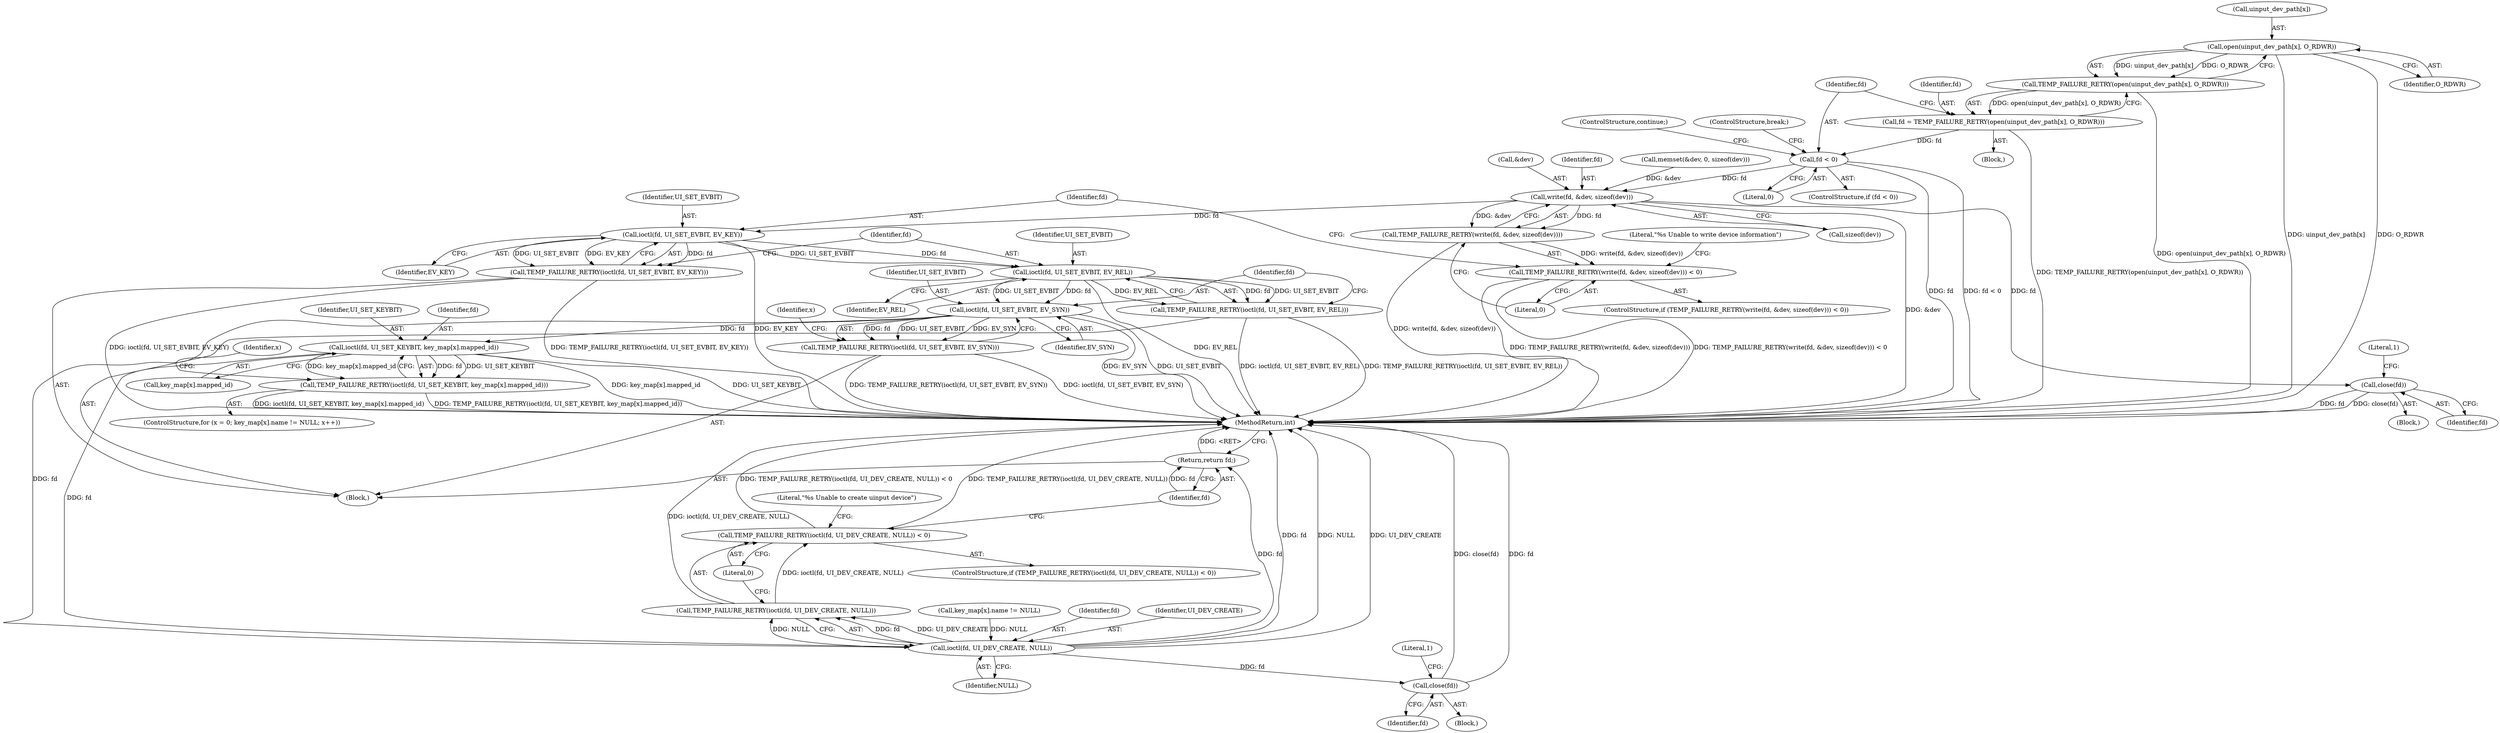 digraph "0_Android_472271b153c5dc53c28beac55480a8d8434b2d5c_29@API" {
"1000122" [label="(Call,open(uinput_dev_path[x], O_RDWR))"];
"1000121" [label="(Call,TEMP_FAILURE_RETRY(open(uinput_dev_path[x], O_RDWR)))"];
"1000119" [label="(Call,fd = TEMP_FAILURE_RETRY(open(uinput_dev_path[x], O_RDWR)))"];
"1000128" [label="(Call,fd < 0)"];
"1000191" [label="(Call,write(fd, &dev, sizeof(dev)))"];
"1000190" [label="(Call,TEMP_FAILURE_RETRY(write(fd, &dev, sizeof(dev))))"];
"1000189" [label="(Call,TEMP_FAILURE_RETRY(write(fd, &dev, sizeof(dev))) < 0)"];
"1000202" [label="(Call,close(fd))"];
"1000208" [label="(Call,ioctl(fd, UI_SET_EVBIT, EV_KEY))"];
"1000207" [label="(Call,TEMP_FAILURE_RETRY(ioctl(fd, UI_SET_EVBIT, EV_KEY)))"];
"1000213" [label="(Call,ioctl(fd, UI_SET_EVBIT, EV_REL))"];
"1000212" [label="(Call,TEMP_FAILURE_RETRY(ioctl(fd, UI_SET_EVBIT, EV_REL)))"];
"1000218" [label="(Call,ioctl(fd, UI_SET_EVBIT, EV_SYN))"];
"1000217" [label="(Call,TEMP_FAILURE_RETRY(ioctl(fd, UI_SET_EVBIT, EV_SYN)))"];
"1000236" [label="(Call,ioctl(fd, UI_SET_KEYBIT, key_map[x].mapped_id))"];
"1000235" [label="(Call,TEMP_FAILURE_RETRY(ioctl(fd, UI_SET_KEYBIT, key_map[x].mapped_id)))"];
"1000247" [label="(Call,ioctl(fd, UI_DEV_CREATE, NULL))"];
"1000246" [label="(Call,TEMP_FAILURE_RETRY(ioctl(fd, UI_DEV_CREATE, NULL)))"];
"1000245" [label="(Call,TEMP_FAILURE_RETRY(ioctl(fd, UI_DEV_CREATE, NULL)) < 0)"];
"1000256" [label="(Call,close(fd))"];
"1000261" [label="(Return,return fd;)"];
"1000123" [label="(Call,uinput_dev_path[x])"];
"1000131" [label="(ControlStructure,continue;)"];
"1000226" [label="(Call,key_map[x].name != NULL)"];
"1000261" [label="(Return,return fd;)"];
"1000213" [label="(Call,ioctl(fd, UI_SET_EVBIT, EV_REL))"];
"1000256" [label="(Call,close(fd))"];
"1000221" [label="(Identifier,EV_SYN)"];
"1000237" [label="(Identifier,fd)"];
"1000203" [label="(Identifier,fd)"];
"1000102" [label="(Block,)"];
"1000118" [label="(Block,)"];
"1000189" [label="(Call,TEMP_FAILURE_RETRY(write(fd, &dev, sizeof(dev))) < 0)"];
"1000219" [label="(Identifier,fd)"];
"1000120" [label="(Identifier,fd)"];
"1000191" [label="(Call,write(fd, &dev, sizeof(dev)))"];
"1000251" [label="(Literal,0)"];
"1000210" [label="(Identifier,UI_SET_EVBIT)"];
"1000198" [label="(Block,)"];
"1000214" [label="(Identifier,fd)"];
"1000262" [label="(Identifier,fd)"];
"1000130" [label="(Literal,0)"];
"1000220" [label="(Identifier,UI_SET_EVBIT)"];
"1000190" [label="(Call,TEMP_FAILURE_RETRY(write(fd, &dev, sizeof(dev))))"];
"1000224" [label="(Identifier,x)"];
"1000121" [label="(Call,TEMP_FAILURE_RETRY(open(uinput_dev_path[x], O_RDWR)))"];
"1000132" [label="(ControlStructure,break;)"];
"1000195" [label="(Call,sizeof(dev))"];
"1000239" [label="(Call,key_map[x].mapped_id)"];
"1000257" [label="(Identifier,fd)"];
"1000127" [label="(ControlStructure,if (fd < 0))"];
"1000188" [label="(ControlStructure,if (TEMP_FAILURE_RETRY(write(fd, &dev, sizeof(dev))) < 0))"];
"1000128" [label="(Call,fd < 0)"];
"1000206" [label="(Literal,1)"];
"1000217" [label="(Call,TEMP_FAILURE_RETRY(ioctl(fd, UI_SET_EVBIT, EV_SYN)))"];
"1000126" [label="(Identifier,O_RDWR)"];
"1000247" [label="(Call,ioctl(fd, UI_DEV_CREATE, NULL))"];
"1000222" [label="(ControlStructure,for (x = 0; key_map[x].name != NULL; x++))"];
"1000244" [label="(ControlStructure,if (TEMP_FAILURE_RETRY(ioctl(fd, UI_DEV_CREATE, NULL)) < 0))"];
"1000209" [label="(Identifier,fd)"];
"1000234" [label="(Identifier,x)"];
"1000250" [label="(Identifier,NULL)"];
"1000212" [label="(Call,TEMP_FAILURE_RETRY(ioctl(fd, UI_SET_EVBIT, EV_REL)))"];
"1000200" [label="(Literal,\"%s Unable to write device information\")"];
"1000122" [label="(Call,open(uinput_dev_path[x], O_RDWR))"];
"1000192" [label="(Identifier,fd)"];
"1000202" [label="(Call,close(fd))"];
"1000246" [label="(Call,TEMP_FAILURE_RETRY(ioctl(fd, UI_DEV_CREATE, NULL)))"];
"1000218" [label="(Call,ioctl(fd, UI_SET_EVBIT, EV_SYN))"];
"1000238" [label="(Identifier,UI_SET_KEYBIT)"];
"1000144" [label="(Call,memset(&dev, 0, sizeof(dev)))"];
"1000211" [label="(Identifier,EV_KEY)"];
"1000119" [label="(Call,fd = TEMP_FAILURE_RETRY(open(uinput_dev_path[x], O_RDWR)))"];
"1000215" [label="(Identifier,UI_SET_EVBIT)"];
"1000248" [label="(Identifier,fd)"];
"1000252" [label="(Block,)"];
"1000245" [label="(Call,TEMP_FAILURE_RETRY(ioctl(fd, UI_DEV_CREATE, NULL)) < 0)"];
"1000236" [label="(Call,ioctl(fd, UI_SET_KEYBIT, key_map[x].mapped_id))"];
"1000254" [label="(Literal,\"%s Unable to create uinput device\")"];
"1000260" [label="(Literal,1)"];
"1000263" [label="(MethodReturn,int)"];
"1000129" [label="(Identifier,fd)"];
"1000193" [label="(Call,&dev)"];
"1000208" [label="(Call,ioctl(fd, UI_SET_EVBIT, EV_KEY))"];
"1000197" [label="(Literal,0)"];
"1000207" [label="(Call,TEMP_FAILURE_RETRY(ioctl(fd, UI_SET_EVBIT, EV_KEY)))"];
"1000249" [label="(Identifier,UI_DEV_CREATE)"];
"1000216" [label="(Identifier,EV_REL)"];
"1000235" [label="(Call,TEMP_FAILURE_RETRY(ioctl(fd, UI_SET_KEYBIT, key_map[x].mapped_id)))"];
"1000122" -> "1000121"  [label="AST: "];
"1000122" -> "1000126"  [label="CFG: "];
"1000123" -> "1000122"  [label="AST: "];
"1000126" -> "1000122"  [label="AST: "];
"1000121" -> "1000122"  [label="CFG: "];
"1000122" -> "1000263"  [label="DDG: uinput_dev_path[x]"];
"1000122" -> "1000263"  [label="DDG: O_RDWR"];
"1000122" -> "1000121"  [label="DDG: uinput_dev_path[x]"];
"1000122" -> "1000121"  [label="DDG: O_RDWR"];
"1000121" -> "1000119"  [label="AST: "];
"1000119" -> "1000121"  [label="CFG: "];
"1000121" -> "1000263"  [label="DDG: open(uinput_dev_path[x], O_RDWR)"];
"1000121" -> "1000119"  [label="DDG: open(uinput_dev_path[x], O_RDWR)"];
"1000119" -> "1000118"  [label="AST: "];
"1000120" -> "1000119"  [label="AST: "];
"1000129" -> "1000119"  [label="CFG: "];
"1000119" -> "1000263"  [label="DDG: TEMP_FAILURE_RETRY(open(uinput_dev_path[x], O_RDWR))"];
"1000119" -> "1000128"  [label="DDG: fd"];
"1000128" -> "1000127"  [label="AST: "];
"1000128" -> "1000130"  [label="CFG: "];
"1000129" -> "1000128"  [label="AST: "];
"1000130" -> "1000128"  [label="AST: "];
"1000131" -> "1000128"  [label="CFG: "];
"1000132" -> "1000128"  [label="CFG: "];
"1000128" -> "1000263"  [label="DDG: fd"];
"1000128" -> "1000263"  [label="DDG: fd < 0"];
"1000128" -> "1000191"  [label="DDG: fd"];
"1000191" -> "1000190"  [label="AST: "];
"1000191" -> "1000195"  [label="CFG: "];
"1000192" -> "1000191"  [label="AST: "];
"1000193" -> "1000191"  [label="AST: "];
"1000195" -> "1000191"  [label="AST: "];
"1000190" -> "1000191"  [label="CFG: "];
"1000191" -> "1000263"  [label="DDG: &dev"];
"1000191" -> "1000190"  [label="DDG: fd"];
"1000191" -> "1000190"  [label="DDG: &dev"];
"1000144" -> "1000191"  [label="DDG: &dev"];
"1000191" -> "1000202"  [label="DDG: fd"];
"1000191" -> "1000208"  [label="DDG: fd"];
"1000190" -> "1000189"  [label="AST: "];
"1000197" -> "1000190"  [label="CFG: "];
"1000190" -> "1000263"  [label="DDG: write(fd, &dev, sizeof(dev))"];
"1000190" -> "1000189"  [label="DDG: write(fd, &dev, sizeof(dev))"];
"1000189" -> "1000188"  [label="AST: "];
"1000189" -> "1000197"  [label="CFG: "];
"1000197" -> "1000189"  [label="AST: "];
"1000200" -> "1000189"  [label="CFG: "];
"1000209" -> "1000189"  [label="CFG: "];
"1000189" -> "1000263"  [label="DDG: TEMP_FAILURE_RETRY(write(fd, &dev, sizeof(dev)))"];
"1000189" -> "1000263"  [label="DDG: TEMP_FAILURE_RETRY(write(fd, &dev, sizeof(dev))) < 0"];
"1000202" -> "1000198"  [label="AST: "];
"1000202" -> "1000203"  [label="CFG: "];
"1000203" -> "1000202"  [label="AST: "];
"1000206" -> "1000202"  [label="CFG: "];
"1000202" -> "1000263"  [label="DDG: fd"];
"1000202" -> "1000263"  [label="DDG: close(fd)"];
"1000208" -> "1000207"  [label="AST: "];
"1000208" -> "1000211"  [label="CFG: "];
"1000209" -> "1000208"  [label="AST: "];
"1000210" -> "1000208"  [label="AST: "];
"1000211" -> "1000208"  [label="AST: "];
"1000207" -> "1000208"  [label="CFG: "];
"1000208" -> "1000263"  [label="DDG: EV_KEY"];
"1000208" -> "1000207"  [label="DDG: fd"];
"1000208" -> "1000207"  [label="DDG: UI_SET_EVBIT"];
"1000208" -> "1000207"  [label="DDG: EV_KEY"];
"1000208" -> "1000213"  [label="DDG: fd"];
"1000208" -> "1000213"  [label="DDG: UI_SET_EVBIT"];
"1000207" -> "1000102"  [label="AST: "];
"1000214" -> "1000207"  [label="CFG: "];
"1000207" -> "1000263"  [label="DDG: ioctl(fd, UI_SET_EVBIT, EV_KEY)"];
"1000207" -> "1000263"  [label="DDG: TEMP_FAILURE_RETRY(ioctl(fd, UI_SET_EVBIT, EV_KEY))"];
"1000213" -> "1000212"  [label="AST: "];
"1000213" -> "1000216"  [label="CFG: "];
"1000214" -> "1000213"  [label="AST: "];
"1000215" -> "1000213"  [label="AST: "];
"1000216" -> "1000213"  [label="AST: "];
"1000212" -> "1000213"  [label="CFG: "];
"1000213" -> "1000263"  [label="DDG: EV_REL"];
"1000213" -> "1000212"  [label="DDG: fd"];
"1000213" -> "1000212"  [label="DDG: UI_SET_EVBIT"];
"1000213" -> "1000212"  [label="DDG: EV_REL"];
"1000213" -> "1000218"  [label="DDG: fd"];
"1000213" -> "1000218"  [label="DDG: UI_SET_EVBIT"];
"1000212" -> "1000102"  [label="AST: "];
"1000219" -> "1000212"  [label="CFG: "];
"1000212" -> "1000263"  [label="DDG: TEMP_FAILURE_RETRY(ioctl(fd, UI_SET_EVBIT, EV_REL))"];
"1000212" -> "1000263"  [label="DDG: ioctl(fd, UI_SET_EVBIT, EV_REL)"];
"1000218" -> "1000217"  [label="AST: "];
"1000218" -> "1000221"  [label="CFG: "];
"1000219" -> "1000218"  [label="AST: "];
"1000220" -> "1000218"  [label="AST: "];
"1000221" -> "1000218"  [label="AST: "];
"1000217" -> "1000218"  [label="CFG: "];
"1000218" -> "1000263"  [label="DDG: EV_SYN"];
"1000218" -> "1000263"  [label="DDG: UI_SET_EVBIT"];
"1000218" -> "1000217"  [label="DDG: fd"];
"1000218" -> "1000217"  [label="DDG: UI_SET_EVBIT"];
"1000218" -> "1000217"  [label="DDG: EV_SYN"];
"1000218" -> "1000236"  [label="DDG: fd"];
"1000218" -> "1000247"  [label="DDG: fd"];
"1000217" -> "1000102"  [label="AST: "];
"1000224" -> "1000217"  [label="CFG: "];
"1000217" -> "1000263"  [label="DDG: TEMP_FAILURE_RETRY(ioctl(fd, UI_SET_EVBIT, EV_SYN))"];
"1000217" -> "1000263"  [label="DDG: ioctl(fd, UI_SET_EVBIT, EV_SYN)"];
"1000236" -> "1000235"  [label="AST: "];
"1000236" -> "1000239"  [label="CFG: "];
"1000237" -> "1000236"  [label="AST: "];
"1000238" -> "1000236"  [label="AST: "];
"1000239" -> "1000236"  [label="AST: "];
"1000235" -> "1000236"  [label="CFG: "];
"1000236" -> "1000263"  [label="DDG: key_map[x].mapped_id"];
"1000236" -> "1000263"  [label="DDG: UI_SET_KEYBIT"];
"1000236" -> "1000235"  [label="DDG: fd"];
"1000236" -> "1000235"  [label="DDG: UI_SET_KEYBIT"];
"1000236" -> "1000235"  [label="DDG: key_map[x].mapped_id"];
"1000236" -> "1000247"  [label="DDG: fd"];
"1000235" -> "1000222"  [label="AST: "];
"1000234" -> "1000235"  [label="CFG: "];
"1000235" -> "1000263"  [label="DDG: ioctl(fd, UI_SET_KEYBIT, key_map[x].mapped_id)"];
"1000235" -> "1000263"  [label="DDG: TEMP_FAILURE_RETRY(ioctl(fd, UI_SET_KEYBIT, key_map[x].mapped_id))"];
"1000247" -> "1000246"  [label="AST: "];
"1000247" -> "1000250"  [label="CFG: "];
"1000248" -> "1000247"  [label="AST: "];
"1000249" -> "1000247"  [label="AST: "];
"1000250" -> "1000247"  [label="AST: "];
"1000246" -> "1000247"  [label="CFG: "];
"1000247" -> "1000263"  [label="DDG: fd"];
"1000247" -> "1000263"  [label="DDG: NULL"];
"1000247" -> "1000263"  [label="DDG: UI_DEV_CREATE"];
"1000247" -> "1000246"  [label="DDG: fd"];
"1000247" -> "1000246"  [label="DDG: UI_DEV_CREATE"];
"1000247" -> "1000246"  [label="DDG: NULL"];
"1000226" -> "1000247"  [label="DDG: NULL"];
"1000247" -> "1000256"  [label="DDG: fd"];
"1000247" -> "1000261"  [label="DDG: fd"];
"1000246" -> "1000245"  [label="AST: "];
"1000251" -> "1000246"  [label="CFG: "];
"1000246" -> "1000263"  [label="DDG: ioctl(fd, UI_DEV_CREATE, NULL)"];
"1000246" -> "1000245"  [label="DDG: ioctl(fd, UI_DEV_CREATE, NULL)"];
"1000245" -> "1000244"  [label="AST: "];
"1000245" -> "1000251"  [label="CFG: "];
"1000251" -> "1000245"  [label="AST: "];
"1000254" -> "1000245"  [label="CFG: "];
"1000262" -> "1000245"  [label="CFG: "];
"1000245" -> "1000263"  [label="DDG: TEMP_FAILURE_RETRY(ioctl(fd, UI_DEV_CREATE, NULL)) < 0"];
"1000245" -> "1000263"  [label="DDG: TEMP_FAILURE_RETRY(ioctl(fd, UI_DEV_CREATE, NULL))"];
"1000256" -> "1000252"  [label="AST: "];
"1000256" -> "1000257"  [label="CFG: "];
"1000257" -> "1000256"  [label="AST: "];
"1000260" -> "1000256"  [label="CFG: "];
"1000256" -> "1000263"  [label="DDG: fd"];
"1000256" -> "1000263"  [label="DDG: close(fd)"];
"1000261" -> "1000102"  [label="AST: "];
"1000261" -> "1000262"  [label="CFG: "];
"1000262" -> "1000261"  [label="AST: "];
"1000263" -> "1000261"  [label="CFG: "];
"1000261" -> "1000263"  [label="DDG: <RET>"];
"1000262" -> "1000261"  [label="DDG: fd"];
}
